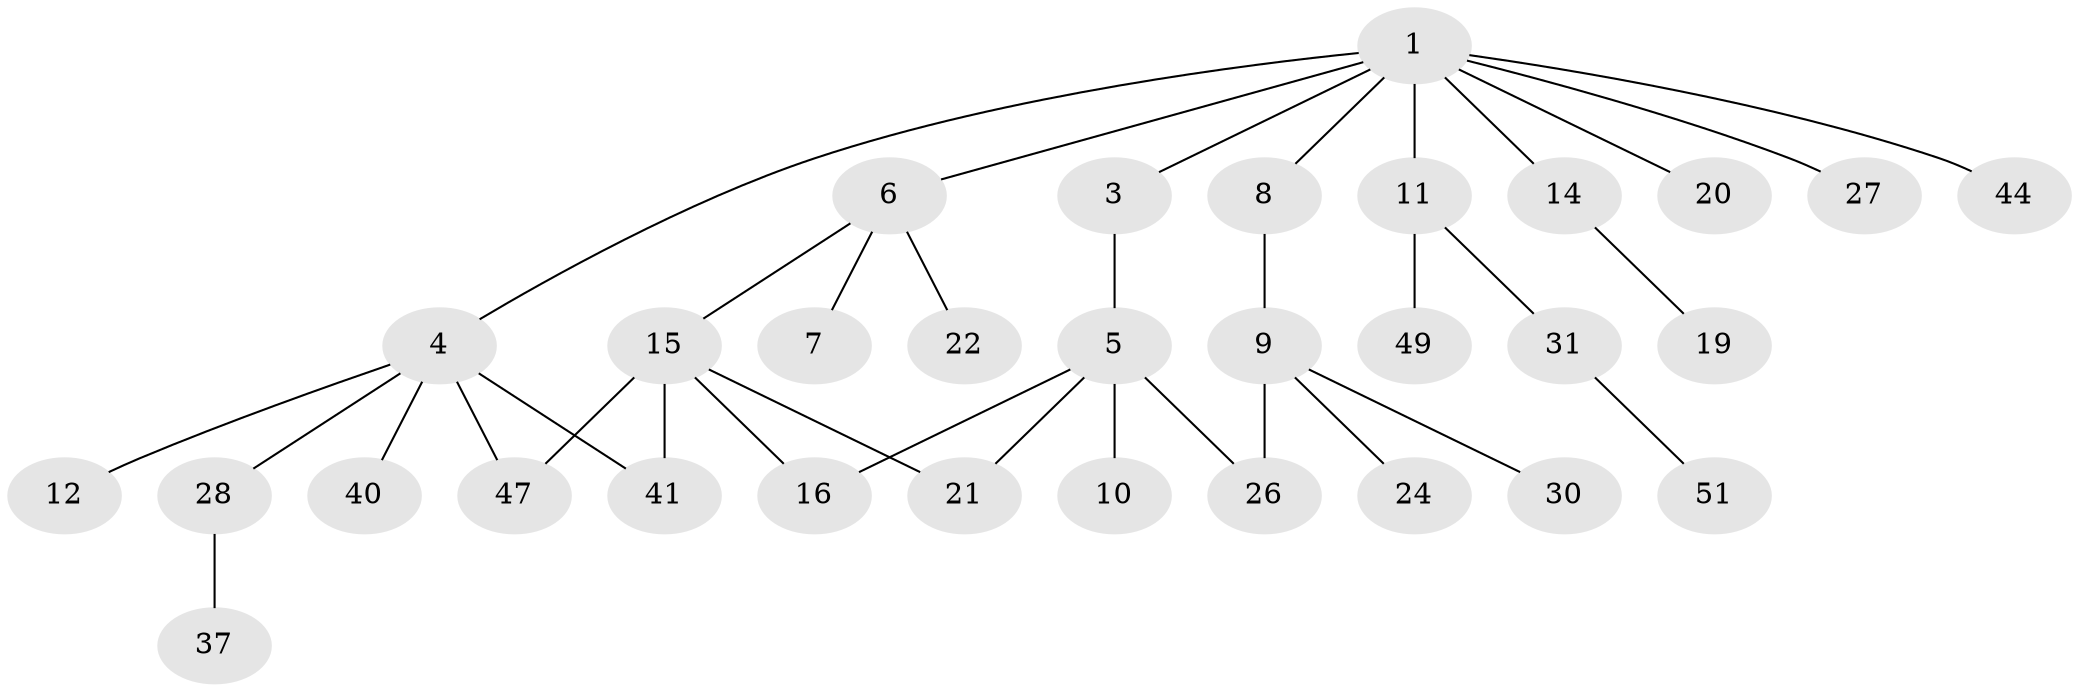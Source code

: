 // original degree distribution, {6: 0.057692307692307696, 5: 0.057692307692307696, 2: 0.3269230769230769, 4: 0.038461538461538464, 3: 0.09615384615384616, 1: 0.4230769230769231}
// Generated by graph-tools (version 1.1) at 2025/16/03/04/25 18:16:56]
// undirected, 31 vertices, 35 edges
graph export_dot {
graph [start="1"]
  node [color=gray90,style=filled];
  1 [super="+2"];
  3;
  4 [super="+32"];
  5 [super="+50+35"];
  6 [super="+17+33"];
  7 [super="+13"];
  8;
  9;
  10 [super="+18+36"];
  11 [super="+25"];
  12;
  14 [super="+42"];
  15;
  16;
  19;
  20;
  21 [super="+46+48+39"];
  22 [super="+23"];
  24 [super="+29"];
  26;
  27 [super="+45"];
  28 [super="+52"];
  30 [super="+34+38"];
  31;
  37;
  40;
  41;
  44;
  47;
  49;
  51;
  1 -- 4;
  1 -- 8;
  1 -- 14;
  1 -- 20;
  1 -- 27;
  1 -- 3;
  1 -- 6;
  1 -- 11;
  1 -- 44;
  3 -- 5;
  4 -- 12;
  4 -- 28;
  4 -- 47;
  4 -- 41;
  4 -- 40;
  5 -- 10;
  5 -- 26;
  5 -- 21;
  5 -- 16;
  6 -- 7;
  6 -- 15;
  6 -- 22;
  8 -- 9;
  9 -- 24;
  9 -- 26;
  9 -- 30;
  11 -- 49;
  11 -- 31;
  14 -- 19;
  15 -- 16;
  15 -- 21;
  15 -- 41;
  15 -- 47;
  28 -- 37;
  31 -- 51;
}
